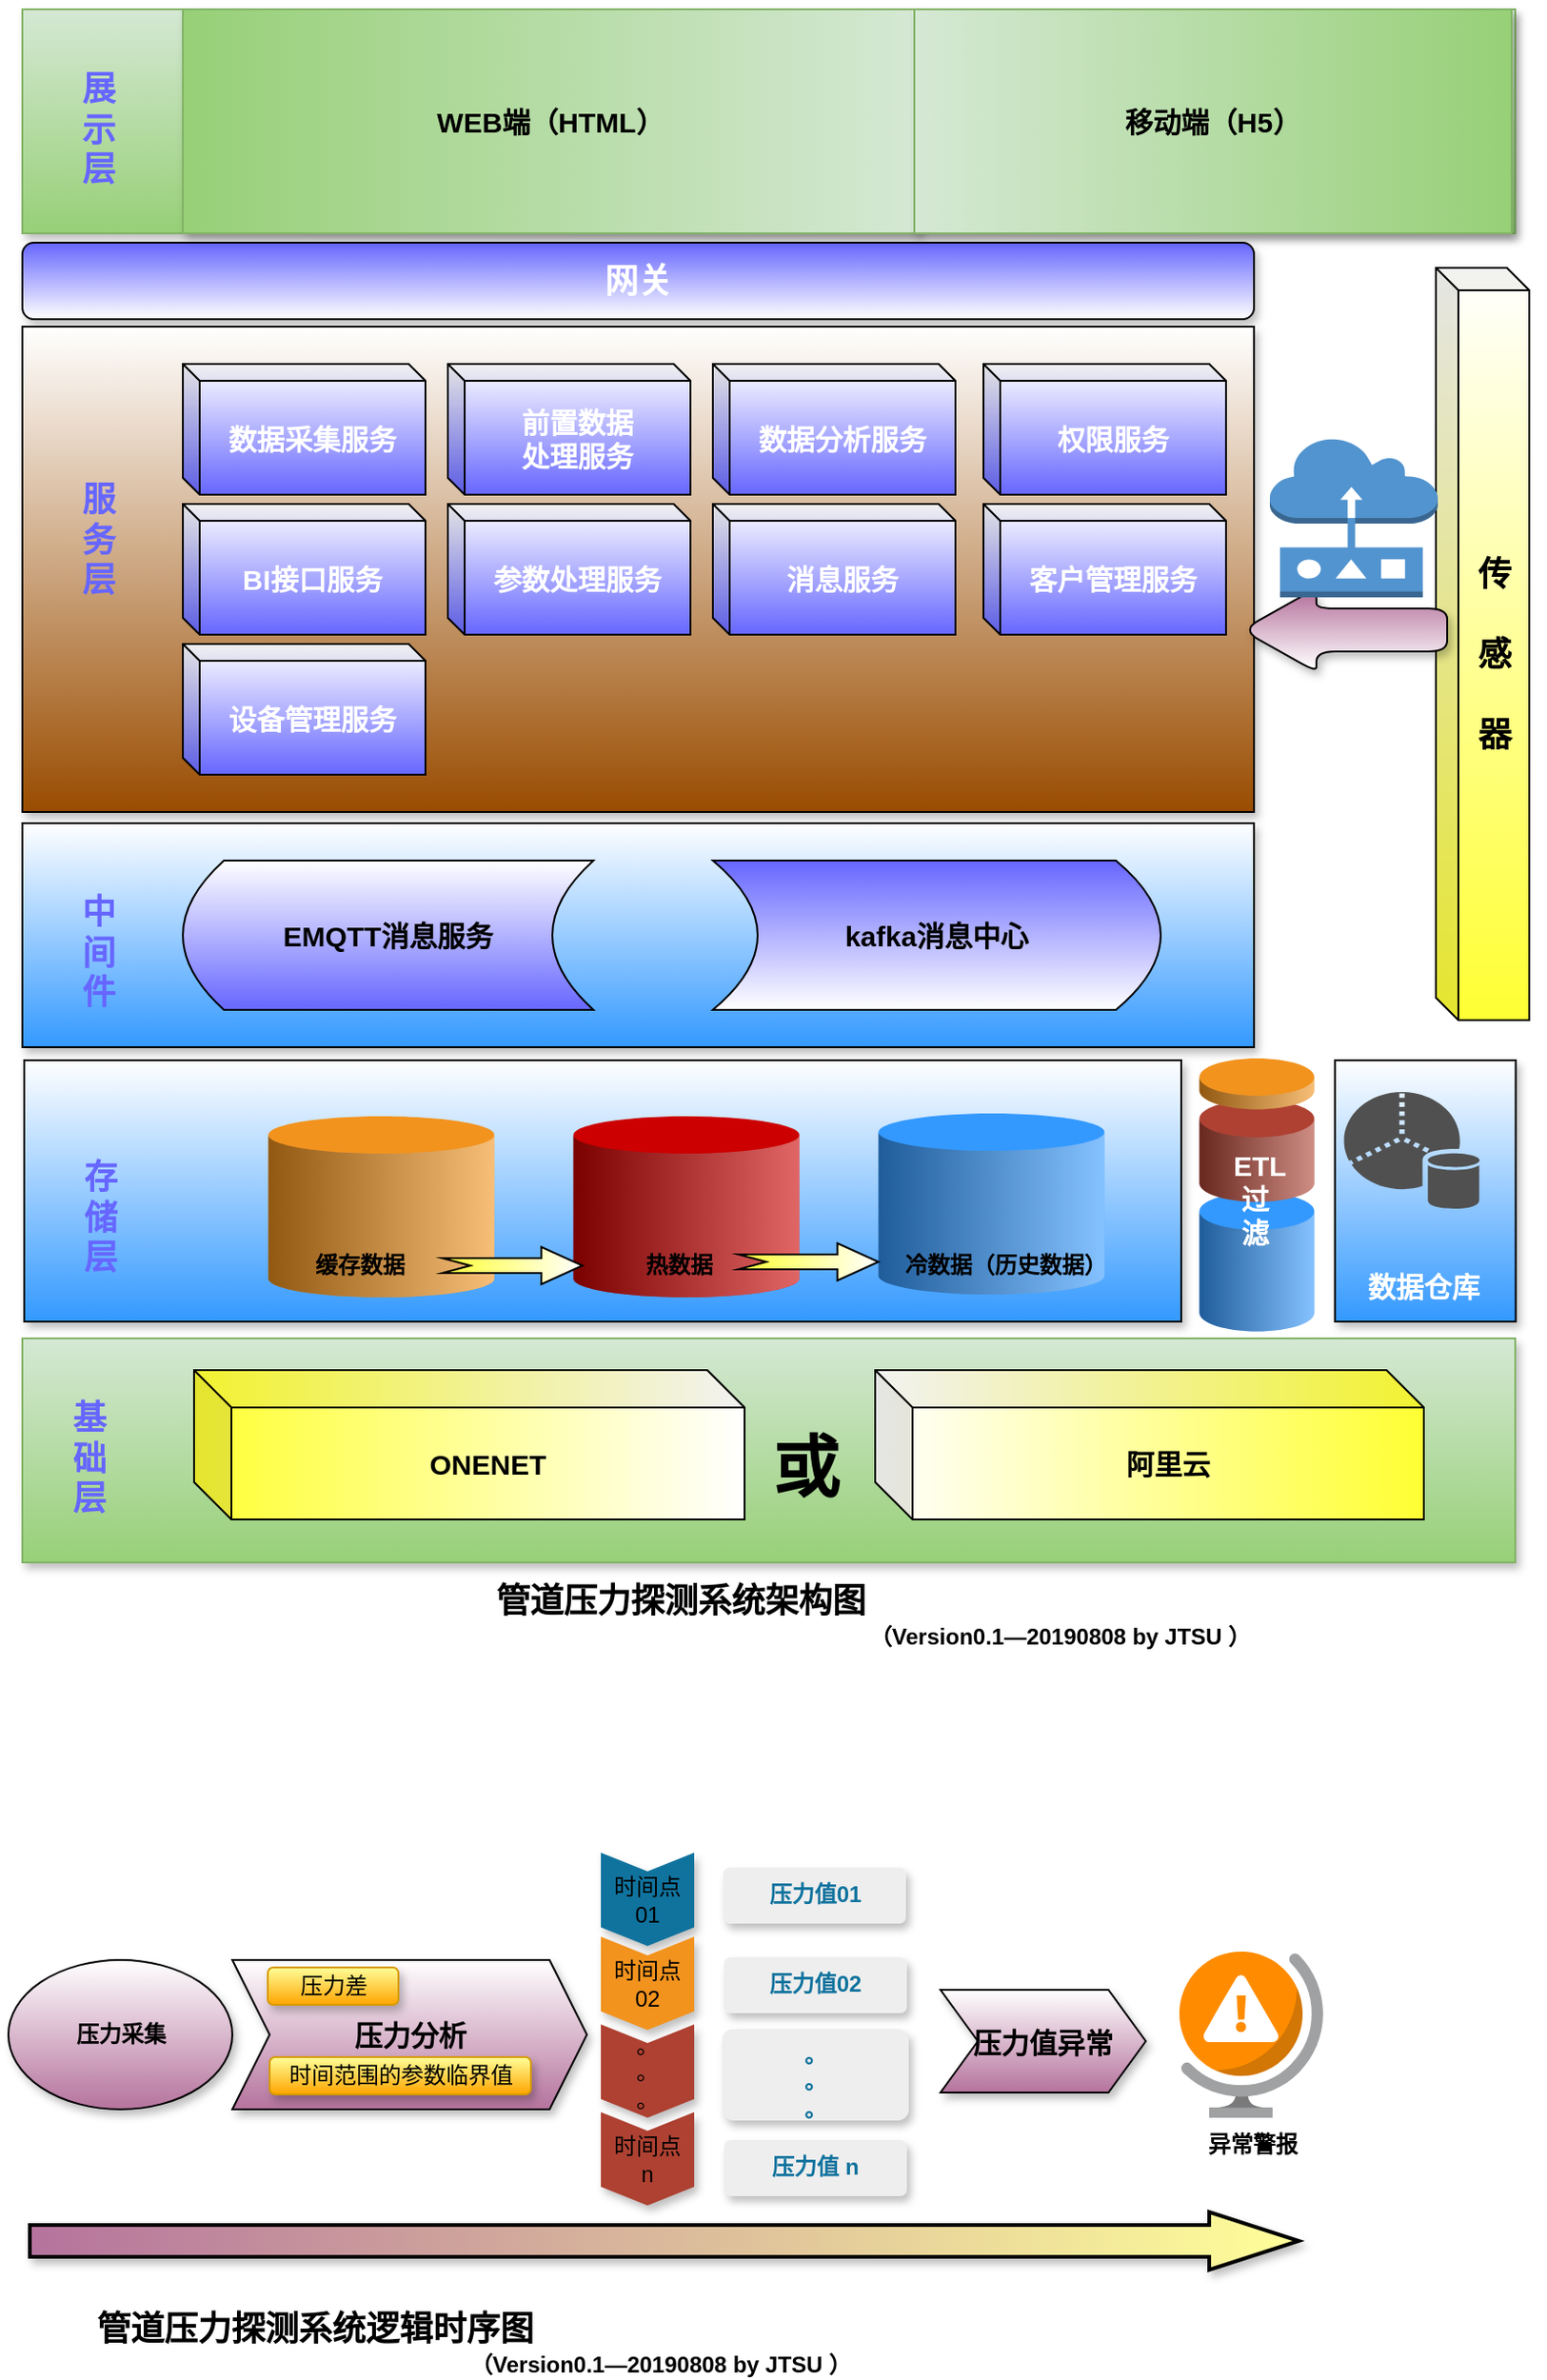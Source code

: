 <mxfile version="15.8.6" type="github">
  <diagram id="Hu7XzEX7q5WXiQQAuz-0" name="Page-1">
    <mxGraphModel dx="1422" dy="754" grid="1" gridSize="10" guides="1" tooltips="1" connect="1" arrows="1" fold="1" page="1" pageScale="1" pageWidth="827" pageHeight="1169" math="0" shadow="0">
      <root>
        <mxCell id="0" />
        <mxCell id="1" parent="0" />
        <mxCell id="uSNuhHNYJuH7G0lH1MeV-10" value="" style="rounded=0;whiteSpace=wrap;html=1;shadow=1;glass=0;comic=0;gradientColor=#97d077;fillColor=#d5e8d4;strokeColor=#82b366;" parent="1" vertex="1">
          <mxGeometry x="70" y="50" width="800" height="120" as="geometry" />
        </mxCell>
        <mxCell id="uSNuhHNYJuH7G0lH1MeV-16" value="&lt;b&gt;&lt;font color=&quot;#ffffff&quot; style=&quot;font-size: 18px&quot;&gt;网关&lt;/font&gt;&lt;/b&gt;" style="rounded=1;whiteSpace=wrap;html=1;shadow=1;glass=0;comic=0;gradientColor=#6666FF;gradientDirection=north;" parent="1" vertex="1">
          <mxGeometry x="70" y="175" width="660" height="41" as="geometry" />
        </mxCell>
        <mxCell id="uSNuhHNYJuH7G0lH1MeV-19" value="&lt;font style=&quot;font-size: 18px&quot; color=&quot;#6666ff&quot;&gt;&lt;b&gt;展&lt;br&gt;示&lt;br&gt;层&lt;/b&gt;&lt;/font&gt;" style="text;html=1;resizable=0;points=[];autosize=1;align=left;verticalAlign=top;spacingTop=-4;" parent="1" vertex="1">
          <mxGeometry x="100" y="80" width="30" height="50" as="geometry" />
        </mxCell>
        <mxCell id="uSNuhHNYJuH7G0lH1MeV-20" value="&lt;b&gt;&lt;font style=&quot;font-size: 15px&quot;&gt;WEB端（HTML）&lt;/font&gt;&lt;/b&gt;" style="rounded=0;whiteSpace=wrap;html=1;shadow=1;glass=0;comic=0;gradientColor=#97d077;fillColor=#d5e8d4;strokeColor=#82b366;gradientDirection=west;" parent="1" vertex="1">
          <mxGeometry x="156" y="50" width="394" height="120" as="geometry" />
        </mxCell>
        <mxCell id="uSNuhHNYJuH7G0lH1MeV-21" value="&lt;b&gt;&lt;font style=&quot;font-size: 15px&quot;&gt;移动端（H5）&lt;/font&gt;&lt;/b&gt;" style="rounded=0;whiteSpace=wrap;html=1;shadow=1;glass=0;comic=0;gradientColor=#97d077;fillColor=#d5e8d4;strokeColor=#82b366;gradientDirection=east;" parent="1" vertex="1">
          <mxGeometry x="548" y="50" width="320" height="120" as="geometry" />
        </mxCell>
        <mxCell id="uSNuhHNYJuH7G0lH1MeV-22" value="" style="rounded=0;whiteSpace=wrap;html=1;shadow=1;glass=0;comic=0;gradientColor=#994C00;gradientDirection=south;" parent="1" vertex="1">
          <mxGeometry x="70" y="220" width="660" height="260" as="geometry" />
        </mxCell>
        <mxCell id="uSNuhHNYJuH7G0lH1MeV-23" value="&lt;font color=&quot;#ffffff&quot;&gt;&lt;b&gt;数据采集服务&lt;/b&gt;&lt;/font&gt;" style="shape=cube;whiteSpace=wrap;html=1;boundedLbl=1;backgroundOutline=1;darkOpacity=0.05;darkOpacity2=0.1;rounded=0;shadow=0;glass=0;comic=0;gradientColor=#6666FF;size=9;fontSize=15;" parent="1" vertex="1">
          <mxGeometry x="156" y="240" width="130" height="70" as="geometry" />
        </mxCell>
        <mxCell id="uSNuhHNYJuH7G0lH1MeV-24" value="&lt;font color=&quot;#ffffff&quot; style=&quot;font-size: 15px&quot;&gt;&lt;b&gt;前置数据&lt;br&gt;处理服务&lt;/b&gt;&lt;/font&gt;" style="shape=cube;whiteSpace=wrap;html=1;boundedLbl=1;backgroundOutline=1;darkOpacity=0.05;darkOpacity2=0.1;rounded=0;shadow=0;glass=0;comic=0;gradientColor=#6666FF;size=9;" parent="1" vertex="1">
          <mxGeometry x="298" y="240" width="130" height="70" as="geometry" />
        </mxCell>
        <mxCell id="uSNuhHNYJuH7G0lH1MeV-25" value="&lt;font color=&quot;#ffffff&quot; style=&quot;font-size: 15px&quot;&gt;&lt;b&gt;数据分析服务&lt;/b&gt;&lt;/font&gt;" style="shape=cube;whiteSpace=wrap;html=1;boundedLbl=1;backgroundOutline=1;darkOpacity=0.05;darkOpacity2=0.1;rounded=0;shadow=0;glass=0;comic=0;gradientColor=#6666FF;size=9;" parent="1" vertex="1">
          <mxGeometry x="440" y="240" width="130" height="70" as="geometry" />
        </mxCell>
        <mxCell id="uSNuhHNYJuH7G0lH1MeV-26" value="&lt;font color=&quot;#ffffff&quot; style=&quot;font-size: 15px&quot;&gt;&lt;b&gt;权限服务&lt;/b&gt;&lt;/font&gt;" style="shape=cube;whiteSpace=wrap;html=1;boundedLbl=1;backgroundOutline=1;darkOpacity=0.05;darkOpacity2=0.1;rounded=0;shadow=0;glass=0;comic=0;gradientColor=#6666FF;size=9;" parent="1" vertex="1">
          <mxGeometry x="585" y="240" width="130" height="70" as="geometry" />
        </mxCell>
        <mxCell id="uSNuhHNYJuH7G0lH1MeV-27" value="&lt;b&gt;&lt;font color=&quot;#ffffff&quot; style=&quot;font-size: 15px&quot;&gt;BI接口服务&lt;/font&gt;&lt;/b&gt;" style="shape=cube;whiteSpace=wrap;html=1;boundedLbl=1;backgroundOutline=1;darkOpacity=0.05;darkOpacity2=0.1;rounded=0;shadow=0;glass=0;comic=0;gradientColor=#6666FF;size=9;" parent="1" vertex="1">
          <mxGeometry x="156" y="315" width="130" height="70" as="geometry" />
        </mxCell>
        <mxCell id="uSNuhHNYJuH7G0lH1MeV-28" value="&lt;b&gt;&lt;font color=&quot;#ffffff&quot; style=&quot;font-size: 15px&quot;&gt;参数处理服务&lt;/font&gt;&lt;/b&gt;" style="shape=cube;whiteSpace=wrap;html=1;boundedLbl=1;backgroundOutline=1;darkOpacity=0.05;darkOpacity2=0.1;rounded=0;shadow=0;glass=0;comic=0;gradientColor=#6666FF;size=9;" parent="1" vertex="1">
          <mxGeometry x="298" y="315" width="130" height="70" as="geometry" />
        </mxCell>
        <mxCell id="uSNuhHNYJuH7G0lH1MeV-29" value="&lt;b&gt;&lt;font style=&quot;font-size: 15px&quot; color=&quot;#ffffff&quot;&gt;消息服务&lt;/font&gt;&lt;/b&gt;" style="shape=cube;whiteSpace=wrap;html=1;boundedLbl=1;backgroundOutline=1;darkOpacity=0.05;darkOpacity2=0.1;rounded=0;shadow=0;glass=0;comic=0;gradientColor=#6666FF;size=9;" parent="1" vertex="1">
          <mxGeometry x="440" y="315" width="130" height="70" as="geometry" />
        </mxCell>
        <mxCell id="uSNuhHNYJuH7G0lH1MeV-30" value="&lt;b&gt;&lt;font style=&quot;font-size: 15px&quot; color=&quot;#ffffff&quot;&gt;设备管理服务&lt;/font&gt;&lt;/b&gt;" style="shape=cube;whiteSpace=wrap;html=1;boundedLbl=1;backgroundOutline=1;darkOpacity=0.05;darkOpacity2=0.1;rounded=0;shadow=0;glass=0;comic=0;gradientColor=#6666FF;size=9;" parent="1" vertex="1">
          <mxGeometry x="156" y="390" width="130" height="70" as="geometry" />
        </mxCell>
        <mxCell id="uSNuhHNYJuH7G0lH1MeV-31" value="&lt;b&gt;&lt;font style=&quot;font-size: 15px&quot; color=&quot;#ffffff&quot;&gt;客户管理服务&lt;/font&gt;&lt;/b&gt;" style="shape=cube;whiteSpace=wrap;html=1;boundedLbl=1;backgroundOutline=1;darkOpacity=0.05;darkOpacity2=0.1;rounded=0;shadow=0;glass=0;comic=0;gradientColor=#6666FF;size=9;" parent="1" vertex="1">
          <mxGeometry x="585" y="315" width="130" height="70" as="geometry" />
        </mxCell>
        <mxCell id="uSNuhHNYJuH7G0lH1MeV-33" value="&lt;font color=&quot;#6666ff&quot;&gt;&lt;span style=&quot;font-size: 18px&quot;&gt;&lt;b&gt;服&lt;br&gt;务&lt;br&gt;层&lt;/b&gt;&lt;/span&gt;&lt;/font&gt;" style="text;html=1;resizable=0;points=[];autosize=1;align=left;verticalAlign=top;spacingTop=-4;" parent="1" vertex="1">
          <mxGeometry x="100" y="300" width="30" height="50" as="geometry" />
        </mxCell>
        <mxCell id="uSNuhHNYJuH7G0lH1MeV-72" value="" style="group" parent="1" vertex="1" connectable="0">
          <mxGeometry x="70" y="486" width="660" height="120" as="geometry" />
        </mxCell>
        <mxCell id="uSNuhHNYJuH7G0lH1MeV-14" value="" style="rounded=0;whiteSpace=wrap;html=1;shadow=1;glass=0;comic=0;gradientColor=#3399FF;gradientDirection=south;" parent="uSNuhHNYJuH7G0lH1MeV-72" vertex="1">
          <mxGeometry width="660" height="120" as="geometry" />
        </mxCell>
        <mxCell id="uSNuhHNYJuH7G0lH1MeV-34" value="&lt;font style=&quot;font-size: 15px&quot;&gt;&lt;b&gt;EMQTT消息服务&lt;/b&gt;&lt;/font&gt;" style="shape=dataStorage;whiteSpace=wrap;html=1;rounded=1;shadow=0;glass=0;comic=0;gradientColor=#6666FF;" parent="uSNuhHNYJuH7G0lH1MeV-72" vertex="1">
          <mxGeometry x="86" y="20" width="220" height="80" as="geometry" />
        </mxCell>
        <mxCell id="uSNuhHNYJuH7G0lH1MeV-35" value="&lt;b&gt;&lt;font style=&quot;font-size: 15px&quot;&gt;kafka消息中心&lt;/font&gt;&lt;/b&gt;" style="shape=dataStorage;whiteSpace=wrap;html=1;rounded=1;shadow=0;glass=0;comic=0;gradientColor=#6666FF;direction=west;" parent="uSNuhHNYJuH7G0lH1MeV-72" vertex="1">
          <mxGeometry x="370" y="20" width="240" height="80" as="geometry" />
        </mxCell>
        <mxCell id="uSNuhHNYJuH7G0lH1MeV-37" value="&lt;font color=&quot;#6666ff&quot;&gt;&lt;span style=&quot;font-size: 18px&quot;&gt;&lt;b&gt;中&lt;br&gt;间&lt;br&gt;件&lt;/b&gt;&lt;/span&gt;&lt;/font&gt;" style="text;html=1;resizable=0;points=[];autosize=1;align=left;verticalAlign=top;spacingTop=-4;" parent="uSNuhHNYJuH7G0lH1MeV-72" vertex="1">
          <mxGeometry x="30" y="35" width="30" height="50" as="geometry" />
        </mxCell>
        <mxCell id="uSNuhHNYJuH7G0lH1MeV-73" value="" style="group" parent="1" vertex="1" connectable="0">
          <mxGeometry x="71" y="612" width="815" height="150" as="geometry" />
        </mxCell>
        <mxCell id="uSNuhHNYJuH7G0lH1MeV-69" value="" style="html=1;shadow=0;dashed=0;align=center;verticalAlign=middle;shape=mxgraph.arrows2.arrow;dy=0;dx=10;notch=10;rounded=1;glass=0;comic=0;fillColor=#3399FF;gradientColor=#6666FF;" parent="uSNuhHNYJuH7G0lH1MeV-73" vertex="1">
          <mxGeometry x="130.788" y="94" width="121.1" height="30" as="geometry" />
        </mxCell>
        <mxCell id="uSNuhHNYJuH7G0lH1MeV-38" value="" style="rounded=0;whiteSpace=wrap;html=1;shadow=1;glass=0;comic=0;gradientColor=#3399FF;gradientDirection=south;" parent="uSNuhHNYJuH7G0lH1MeV-73" vertex="1">
          <mxGeometry y="1" width="620" height="140" as="geometry" />
        </mxCell>
        <mxCell id="uSNuhHNYJuH7G0lH1MeV-45" value="" style="verticalLabelPosition=middle;verticalAlign=middle;html=1;shape=mxgraph.infographic.cylinder;fillColor=#F2931E;strokeColor=none;shadow=0;align=left;labelPosition=right;spacingLeft=10;fontStyle=1;fontColor=#F2931E;rounded=1;glass=0;comic=0;" parent="uSNuhHNYJuH7G0lH1MeV-73" vertex="1">
          <mxGeometry x="130.788" y="31" width="121.1" height="97" as="geometry" />
        </mxCell>
        <mxCell id="uSNuhHNYJuH7G0lH1MeV-49" value="" style="verticalLabelPosition=middle;verticalAlign=middle;html=1;shape=mxgraph.infographic.cylinder;fillColor=#3399FF;strokeColor=none;shadow=0;align=left;labelPosition=right;spacingLeft=10;fontStyle=1;fontColor=#F2931E;rounded=1;glass=0;comic=0;" parent="uSNuhHNYJuH7G0lH1MeV-73" vertex="1">
          <mxGeometry x="457.756" y="29.5" width="121.1" height="97" as="geometry" />
        </mxCell>
        <mxCell id="uSNuhHNYJuH7G0lH1MeV-50" value="" style="verticalLabelPosition=middle;verticalAlign=middle;html=1;shape=mxgraph.infographic.cylinder;fillColor=#CC0000;strokeColor=none;shadow=0;align=left;labelPosition=right;spacingLeft=10;fontStyle=1;fontColor=#F2931E;rounded=1;glass=0;comic=0;" parent="uSNuhHNYJuH7G0lH1MeV-73" vertex="1">
          <mxGeometry x="294.272" y="31" width="121.1" height="97" as="geometry" />
        </mxCell>
        <mxCell id="uSNuhHNYJuH7G0lH1MeV-51" value="&lt;b&gt;缓存数据&lt;/b&gt;" style="text;html=1;resizable=0;points=[];autosize=1;align=left;verticalAlign=top;spacingTop=-4;" parent="uSNuhHNYJuH7G0lH1MeV-73" vertex="1">
          <mxGeometry x="154.374" y="101" width="60" height="20" as="geometry" />
        </mxCell>
        <mxCell id="uSNuhHNYJuH7G0lH1MeV-52" value="&lt;b&gt;热数据&lt;/b&gt;" style="text;html=1;resizable=0;points=[];autosize=1;align=left;verticalAlign=top;spacingTop=-4;" parent="uSNuhHNYJuH7G0lH1MeV-73" vertex="1">
          <mxGeometry x="330.602" y="101" width="50" height="20" as="geometry" />
        </mxCell>
        <mxCell id="uSNuhHNYJuH7G0lH1MeV-53" value="&lt;b&gt;冷数据（历史数据）&lt;/b&gt;" style="text;html=1;resizable=0;points=[];autosize=1;align=left;verticalAlign=top;spacingTop=-4;" parent="uSNuhHNYJuH7G0lH1MeV-73" vertex="1">
          <mxGeometry x="469.545" y="101" width="120" height="20" as="geometry" />
        </mxCell>
        <mxCell id="uSNuhHNYJuH7G0lH1MeV-59" value="" style="group" parent="uSNuhHNYJuH7G0lH1MeV-73" vertex="1" connectable="0">
          <mxGeometry x="629.718" width="69.027" height="150" as="geometry" />
        </mxCell>
        <mxCell id="uSNuhHNYJuH7G0lH1MeV-55" value="" style="verticalLabelPosition=middle;verticalAlign=middle;html=1;shape=mxgraph.infographic.cylinder;fillColor=#3399FF;strokeColor=none;shadow=0;align=left;labelPosition=right;spacingLeft=10;fontStyle=1;fontColor=#23445D;rounded=1;glass=0;comic=0;" parent="uSNuhHNYJuH7G0lH1MeV-59" vertex="1">
          <mxGeometry y="71.886" width="61.593" height="74.364" as="geometry" />
        </mxCell>
        <mxCell id="uSNuhHNYJuH7G0lH1MeV-56" value="" style="verticalLabelPosition=middle;verticalAlign=middle;html=1;shape=mxgraph.infographic.cylinder;fillColor=#AE4132;strokeColor=none;shadow=0;align=left;labelPosition=right;spacingLeft=10;fontStyle=1;fontColor=#AE4132;rounded=1;glass=0;comic=0;" parent="uSNuhHNYJuH7G0lH1MeV-59" vertex="1">
          <mxGeometry y="22.309" width="61.593" height="54.534" as="geometry" />
        </mxCell>
        <mxCell id="uSNuhHNYJuH7G0lH1MeV-57" value="" style="verticalLabelPosition=middle;verticalAlign=middle;html=1;shape=mxgraph.infographic.cylinder;fillColor=#F2931E;strokeColor=none;shadow=0;align=left;labelPosition=right;spacingLeft=10;fontStyle=1;fontColor=#F2931E;rounded=1;glass=0;comic=0;" parent="uSNuhHNYJuH7G0lH1MeV-59" vertex="1">
          <mxGeometry width="61.593" height="27.267" as="geometry" />
        </mxCell>
        <mxCell id="uSNuhHNYJuH7G0lH1MeV-62" value="&lt;b&gt;&lt;font style=&quot;font-size: 15px&quot; color=&quot;#ffffff&quot;&gt;ETL&lt;br&gt;&amp;nbsp;过&lt;br&gt;&amp;nbsp;滤&lt;/font&gt;&lt;/b&gt;" style="text;html=1;resizable=0;points=[];autosize=1;align=left;verticalAlign=top;spacingTop=-4;" parent="uSNuhHNYJuH7G0lH1MeV-59" vertex="1">
          <mxGeometry x="15.929" y="45.75" width="40" height="50" as="geometry" />
        </mxCell>
        <mxCell id="uSNuhHNYJuH7G0lH1MeV-66" value="&lt;font color=&quot;#6666ff&quot;&gt;&lt;span style=&quot;font-size: 18px&quot;&gt;&lt;b&gt;存&lt;br&gt;储&lt;br&gt;层&lt;/b&gt;&lt;/span&gt;&lt;/font&gt;" style="text;html=1;resizable=0;points=[];autosize=1;align=left;verticalAlign=top;spacingTop=-4;" parent="uSNuhHNYJuH7G0lH1MeV-73" vertex="1">
          <mxGeometry x="30.275" y="51" width="30" height="50" as="geometry" />
        </mxCell>
        <mxCell id="uSNuhHNYJuH7G0lH1MeV-68" value="" style="group;gradientDirection=north;" parent="uSNuhHNYJuH7G0lH1MeV-73" vertex="1" connectable="0">
          <mxGeometry x="702.377" y="1" width="112.623" height="140" as="geometry" />
        </mxCell>
        <mxCell id="uSNuhHNYJuH7G0lH1MeV-65" value="" style="rounded=0;whiteSpace=wrap;html=1;shadow=1;glass=0;comic=0;gradientColor=#3399FF;" parent="uSNuhHNYJuH7G0lH1MeV-68" vertex="1">
          <mxGeometry width="96.88" height="140" as="geometry" />
        </mxCell>
        <mxCell id="uSNuhHNYJuH7G0lH1MeV-64" value="" style="shadow=0;dashed=0;html=1;strokeColor=none;fillColor=#505050;labelPosition=center;verticalLabelPosition=bottom;verticalAlign=top;outlineConnect=0;align=center;shape=mxgraph.office.databases.database_partition_3;rounded=1;glass=0;comic=0;" parent="uSNuhHNYJuH7G0lH1MeV-68" vertex="1">
          <mxGeometry x="4.844" y="17" width="72.66" height="63" as="geometry" />
        </mxCell>
        <mxCell id="uSNuhHNYJuH7G0lH1MeV-67" value="&lt;b&gt;&lt;font style=&quot;font-size: 15px&quot; color=&quot;#ffffff&quot;&gt;数据仓库&lt;/font&gt;&lt;/b&gt;" style="text;html=1;resizable=0;points=[];autosize=1;align=left;verticalAlign=top;spacingTop=-4;" parent="uSNuhHNYJuH7G0lH1MeV-68" vertex="1">
          <mxGeometry x="15.743" y="109.5" width="80" height="20" as="geometry" />
        </mxCell>
        <mxCell id="uSNuhHNYJuH7G0lH1MeV-70" value="" style="html=1;shadow=0;dashed=0;align=center;verticalAlign=middle;shape=mxgraph.arrows2.arrow;dy=0.6;dx=22;notch=15;rounded=1;glass=0;comic=0;fillColor=#FFFFFF;gradientColor=#FFFF33;gradientDirection=west;" parent="uSNuhHNYJuH7G0lH1MeV-73" vertex="1">
          <mxGeometry x="224.034" y="101" width="75.082" height="20" as="geometry" />
        </mxCell>
        <mxCell id="uSNuhHNYJuH7G0lH1MeV-71" value="" style="html=1;shadow=0;dashed=0;align=center;verticalAlign=middle;shape=mxgraph.arrows2.arrow;dy=0.6;dx=22;notch=15;rounded=1;glass=0;comic=0;fillColor=#FFFFFF;gradientColor=#FFFF33;gradientDirection=west;" parent="uSNuhHNYJuH7G0lH1MeV-73" vertex="1">
          <mxGeometry x="382.675" y="99" width="75.082" height="20" as="geometry" />
        </mxCell>
        <mxCell id="uSNuhHNYJuH7G0lH1MeV-74" value="" style="rounded=0;whiteSpace=wrap;html=1;shadow=1;glass=0;comic=0;gradientColor=#97d077;fillColor=#d5e8d4;strokeColor=#82b366;" parent="1" vertex="1">
          <mxGeometry x="70" y="762" width="800" height="120" as="geometry" />
        </mxCell>
        <mxCell id="uSNuhHNYJuH7G0lH1MeV-75" value="&lt;b&gt;&lt;font style=&quot;font-size: 15px&quot;&gt;ONENET&lt;/font&gt;&lt;/b&gt;" style="shape=cube;whiteSpace=wrap;html=1;boundedLbl=1;backgroundOutline=1;darkOpacity=0.05;darkOpacity2=0.1;rounded=1;shadow=0;glass=0;comic=0;fillColor=#FFFFFF;gradientColor=#FFFF33;gradientDirection=west;" parent="1" vertex="1">
          <mxGeometry x="162" y="779" width="295" height="80" as="geometry" />
        </mxCell>
        <mxCell id="uSNuhHNYJuH7G0lH1MeV-76" value="&lt;b&gt;&lt;font style=&quot;font-size: 15px&quot;&gt;阿里云&lt;/font&gt;&lt;/b&gt;" style="shape=cube;whiteSpace=wrap;html=1;boundedLbl=1;backgroundOutline=1;darkOpacity=0.05;darkOpacity2=0.1;rounded=1;shadow=0;glass=0;comic=0;fillColor=#FFFFFF;gradientColor=#FFFF33;gradientDirection=east;" parent="1" vertex="1">
          <mxGeometry x="527" y="779" width="294" height="80" as="geometry" />
        </mxCell>
        <mxCell id="uSNuhHNYJuH7G0lH1MeV-77" value="&lt;font color=&quot;#6666ff&quot;&gt;&lt;span style=&quot;font-size: 18px&quot;&gt;&lt;b&gt;基&lt;br&gt;础&lt;br&gt;层&lt;/b&gt;&lt;/span&gt;&lt;/font&gt;" style="text;html=1;resizable=0;points=[];autosize=1;align=left;verticalAlign=top;spacingTop=-4;" parent="1" vertex="1">
          <mxGeometry x="95" y="792" width="30" height="50" as="geometry" />
        </mxCell>
        <mxCell id="uSNuhHNYJuH7G0lH1MeV-78" value="&lt;b style=&quot;text-align: center ; white-space: normal&quot;&gt;&lt;font style=&quot;font-size: 36px&quot;&gt;或&lt;/font&gt;&lt;/b&gt;" style="text;html=1;resizable=0;points=[];autosize=1;align=left;verticalAlign=top;spacingTop=-4;" parent="1" vertex="1">
          <mxGeometry x="470" y="807" width="50" height="20" as="geometry" />
        </mxCell>
        <mxCell id="uSNuhHNYJuH7G0lH1MeV-79" value="&lt;b&gt;&lt;font style=&quot;font-size: 18px&quot;&gt;传&lt;br&gt;&lt;br&gt;感&lt;br&gt;&lt;br&gt;器&lt;/font&gt;&lt;/b&gt;" style="shape=cube;whiteSpace=wrap;html=1;boundedLbl=1;backgroundOutline=1;darkOpacity=0.05;darkOpacity2=0.1;rounded=1;shadow=0;glass=0;comic=0;fillColor=#FFFFFF;gradientColor=#FFFF33;size=12;" parent="1" vertex="1">
          <mxGeometry x="827.5" y="188.5" width="50" height="403" as="geometry" />
        </mxCell>
        <mxCell id="uSNuhHNYJuH7G0lH1MeV-82" value="" style="group" parent="1" vertex="1" connectable="0">
          <mxGeometry x="732.5" y="325" width="101" height="80" as="geometry" />
        </mxCell>
        <mxCell id="uSNuhHNYJuH7G0lH1MeV-83" value="" style="shape=singleArrow;direction=west;whiteSpace=wrap;html=1;rounded=1;shadow=1;glass=0;comic=0;fillColor=#FFFFFF;gradientColor=#B5739D;arrowWidth=0.511;arrowSize=0.363;" parent="uSNuhHNYJuH7G0lH1MeV-82" vertex="1">
          <mxGeometry x="-9" y="35" width="110" height="45" as="geometry" />
        </mxCell>
        <mxCell id="uSNuhHNYJuH7G0lH1MeV-80" value="" style="outlineConnect=0;dashed=0;verticalLabelPosition=bottom;verticalAlign=top;align=center;html=1;shape=mxgraph.aws3.sensor;fillColor=#5294CF;gradientColor=none;rounded=1;shadow=0;glass=0;comic=0;" parent="1" vertex="1">
          <mxGeometry x="738.5" y="280" width="90" height="85" as="geometry" />
        </mxCell>
        <mxCell id="uSNuhHNYJuH7G0lH1MeV-88" value="&lt;b&gt;&lt;font style=&quot;font-size: 18px&quot;&gt;管道压力探测系统架构图&lt;/font&gt;&lt;font style=&quot;font-size: 15px&quot;&gt;&amp;nbsp;&lt;br&gt;&lt;/font&gt;&amp;nbsp; &amp;nbsp; &amp;nbsp; &amp;nbsp; &amp;nbsp; &amp;nbsp; &amp;nbsp; &amp;nbsp; &amp;nbsp; &amp;nbsp; &amp;nbsp; &amp;nbsp; &amp;nbsp; &amp;nbsp; &amp;nbsp; &amp;nbsp; &amp;nbsp; &amp;nbsp; &amp;nbsp; &amp;nbsp; &amp;nbsp; &amp;nbsp; &amp;nbsp; &amp;nbsp; &amp;nbsp; &amp;nbsp; &amp;nbsp; &amp;nbsp; &amp;nbsp; &amp;nbsp; （Version0.1—&lt;/b&gt;&lt;b&gt;20190808&amp;nbsp;&lt;/b&gt;&lt;b&gt;by JTSU ）&lt;/b&gt;" style="text;html=1;resizable=0;points=[];autosize=1;align=left;verticalAlign=top;spacingTop=-4;" parent="1" vertex="1">
          <mxGeometry x="322" y="890" width="420" height="30" as="geometry" />
        </mxCell>
        <mxCell id="uSNuhHNYJuH7G0lH1MeV-98" value="时间点01" style="shape=step;perimeter=stepPerimeter;whiteSpace=wrap;html=1;fixedSize=1;size=10;direction=south;fillColor=#10739E;strokeColor=none;rounded=0;shadow=1;glass=0;comic=0;" parent="1" vertex="1">
          <mxGeometry x="380" y="1037.5" width="50" height="50" as="geometry" />
        </mxCell>
        <mxCell id="uSNuhHNYJuH7G0lH1MeV-99" value="&lt;span style=&quot;white-space: normal&quot;&gt;时间点02&lt;/span&gt;" style="shape=step;perimeter=stepPerimeter;whiteSpace=wrap;html=1;fixedSize=1;size=10;direction=south;fillColor=#F2931E;strokeColor=none;rounded=0;shadow=1;glass=0;comic=0;" parent="1" vertex="1">
          <mxGeometry x="380" y="1082.5" width="50" height="50" as="geometry" />
        </mxCell>
        <mxCell id="uSNuhHNYJuH7G0lH1MeV-100" value="&lt;span style=&quot;white-space: normal&quot;&gt;时间点&lt;br&gt;n&lt;br&gt;&lt;/span&gt;" style="shape=step;perimeter=stepPerimeter;whiteSpace=wrap;html=1;fixedSize=1;size=10;direction=south;fillColor=#AE4132;strokeColor=none;rounded=0;shadow=1;glass=0;comic=0;" parent="1" vertex="1">
          <mxGeometry x="380" y="1176.5" width="50" height="50" as="geometry" />
        </mxCell>
        <mxCell id="uSNuhHNYJuH7G0lH1MeV-103" value="&lt;font color=&quot;#10739e&quot;&gt;&lt;b&gt;压力值01&lt;/b&gt;&lt;/font&gt;" style="rounded=1;strokeColor=none;fillColor=#EEEEEE;align=center;arcSize=12;verticalAlign=top;whiteSpace=wrap;html=1;fontSize=12;shadow=1;glass=0;comic=0;" parent="1" vertex="1">
          <mxGeometry x="445.5" y="1045.5" width="98" height="30" as="geometry" />
        </mxCell>
        <mxCell id="uSNuhHNYJuH7G0lH1MeV-108" value="" style="group;rounded=0;shadow=0;" parent="1" vertex="1" connectable="0">
          <mxGeometry x="62.5" y="1095" width="310" height="80" as="geometry" />
        </mxCell>
        <mxCell id="uSNuhHNYJuH7G0lH1MeV-91" value="&lt;b&gt;压力采集&lt;/b&gt;" style="ellipse;whiteSpace=wrap;html=1;rounded=1;shadow=1;glass=0;comic=0;fillColor=#FFFFFF;gradientColor=#B5739D;" parent="uSNuhHNYJuH7G0lH1MeV-108" vertex="1">
          <mxGeometry width="120" height="80" as="geometry" />
        </mxCell>
        <mxCell id="uSNuhHNYJuH7G0lH1MeV-94" value="&lt;b&gt;&lt;font style=&quot;font-size: 15px&quot;&gt;压力分析&lt;/font&gt;&lt;/b&gt;" style="shape=step;perimeter=stepPerimeter;whiteSpace=wrap;html=1;fixedSize=1;rounded=0;shadow=1;glass=0;comic=0;fillColor=#FFFFFF;gradientColor=#B5739D;" parent="uSNuhHNYJuH7G0lH1MeV-108" vertex="1">
          <mxGeometry x="120" width="190" height="80" as="geometry" />
        </mxCell>
        <mxCell id="uSNuhHNYJuH7G0lH1MeV-95" value="压力差" style="rounded=1;whiteSpace=wrap;html=1;shadow=1;glass=0;comic=0;fillColor=#FFFF99;gradientColor=#ffa500;strokeColor=#d79b00;gradientDirection=south;" parent="uSNuhHNYJuH7G0lH1MeV-108" vertex="1">
          <mxGeometry x="139" y="4" width="70" height="20" as="geometry" />
        </mxCell>
        <mxCell id="uSNuhHNYJuH7G0lH1MeV-97" value="时间范围的参数临界值" style="rounded=1;whiteSpace=wrap;html=1;shadow=1;glass=0;comic=0;fillColor=#FFFF99;gradientColor=#ffa500;strokeColor=#d79b00;gradientDirection=south;" parent="uSNuhHNYJuH7G0lH1MeV-108" vertex="1">
          <mxGeometry x="140" y="52" width="140" height="20" as="geometry" />
        </mxCell>
        <mxCell id="uSNuhHNYJuH7G0lH1MeV-109" value="&lt;font color=&quot;#10739e&quot;&gt;&lt;b&gt;压力值02&lt;/b&gt;&lt;/font&gt;" style="rounded=1;strokeColor=none;fillColor=#EEEEEE;align=center;arcSize=12;verticalAlign=top;whiteSpace=wrap;html=1;fontSize=12;shadow=1;glass=0;comic=0;" parent="1" vertex="1">
          <mxGeometry x="446" y="1093.5" width="98" height="30" as="geometry" />
        </mxCell>
        <mxCell id="uSNuhHNYJuH7G0lH1MeV-110" value="&lt;font color=&quot;#10739e&quot;&gt;&lt;b&gt;压力值 n&lt;/b&gt;&lt;/font&gt;" style="rounded=1;strokeColor=none;fillColor=#EEEEEE;align=center;arcSize=12;verticalAlign=top;whiteSpace=wrap;html=1;fontSize=12;shadow=1;glass=0;comic=0;" parent="1" vertex="1">
          <mxGeometry x="446" y="1191.5" width="98" height="30" as="geometry" />
        </mxCell>
        <mxCell id="uSNuhHNYJuH7G0lH1MeV-117" value="&lt;b&gt;&lt;font style=&quot;font-size: 18px&quot;&gt;管道压力探测系统逻辑时序图&lt;/font&gt;&lt;font style=&quot;font-size: 15px&quot;&gt;&amp;nbsp;&lt;br&gt;&lt;/font&gt;&amp;nbsp; &amp;nbsp; &amp;nbsp; &amp;nbsp; &amp;nbsp; &amp;nbsp; &amp;nbsp; &amp;nbsp; &amp;nbsp; &amp;nbsp; &amp;nbsp; &amp;nbsp; &amp;nbsp; &amp;nbsp; &amp;nbsp; &amp;nbsp; &amp;nbsp; &amp;nbsp; &amp;nbsp; &amp;nbsp; &amp;nbsp; &amp;nbsp; &amp;nbsp; &amp;nbsp; &amp;nbsp; &amp;nbsp; &amp;nbsp; &amp;nbsp; &amp;nbsp; &amp;nbsp; （Version0.1—&lt;/b&gt;&lt;b&gt;20190808&amp;nbsp;&lt;/b&gt;&lt;b&gt;by JTSU ）&lt;/b&gt;" style="text;html=1;resizable=0;points=[];autosize=1;align=left;verticalAlign=top;spacingTop=-4;" parent="1" vertex="1">
          <mxGeometry x="108" y="1280" width="420" height="30" as="geometry" />
        </mxCell>
        <mxCell id="uSNuhHNYJuH7G0lH1MeV-119" value="" style="verticalLabelPosition=bottom;verticalAlign=top;html=1;strokeWidth=2;shape=mxgraph.arrows2.arrow;dy=0.45;dx=48;notch=0;rounded=1;shadow=1;glass=0;comic=0;fillColor=#FFFF99;gradientColor=#B5739D;gradientDirection=west;" parent="1" vertex="1">
          <mxGeometry x="74" y="1230" width="680" height="31" as="geometry" />
        </mxCell>
        <mxCell id="uSNuhHNYJuH7G0lH1MeV-123" value="&lt;span style=&quot;white-space: normal&quot;&gt;。&lt;br&gt;。&lt;br&gt;。&lt;br&gt;&lt;/span&gt;" style="shape=step;perimeter=stepPerimeter;whiteSpace=wrap;html=1;fixedSize=1;size=10;direction=south;fillColor=#AE4132;strokeColor=none;rounded=0;shadow=1;glass=0;comic=0;" parent="1" vertex="1">
          <mxGeometry x="380" y="1129.5" width="50" height="50" as="geometry" />
        </mxCell>
        <mxCell id="uSNuhHNYJuH7G0lH1MeV-124" value="&lt;font color=&quot;#10739e&quot;&gt;&lt;b&gt;。&lt;br&gt;。&lt;br&gt;。&lt;br&gt;&lt;/b&gt;&lt;/font&gt;" style="rounded=1;strokeColor=none;fillColor=#EEEEEE;align=center;arcSize=12;verticalAlign=top;whiteSpace=wrap;html=1;fontSize=12;shadow=1;glass=0;comic=0;" parent="1" vertex="1">
          <mxGeometry x="445" y="1132" width="100" height="49" as="geometry" />
        </mxCell>
        <mxCell id="uSNuhHNYJuH7G0lH1MeV-125" value="&lt;b&gt;异常警报&lt;/b&gt;" style="aspect=fixed;html=1;perimeter=none;align=center;shadow=0;dashed=0;image;fontSize=12;image=img/lib/mscae/GlobeWarning.svg;rounded=0;glass=0;comic=0;fillColor=#FFFF99;gradientColor=#B5739D;" parent="1" vertex="1">
          <mxGeometry x="690" y="1090.5" width="77" height="89" as="geometry" />
        </mxCell>
        <mxCell id="uSNuhHNYJuH7G0lH1MeV-127" value="&lt;span style=&quot;font-size: 15px&quot;&gt;&lt;b&gt;压力值异常&lt;/b&gt;&lt;/span&gt;" style="shape=step;perimeter=stepPerimeter;whiteSpace=wrap;html=1;fixedSize=1;rounded=0;shadow=1;glass=0;comic=0;fillColor=#FFFFFF;gradientColor=#B5739D;" parent="1" vertex="1">
          <mxGeometry x="562" y="1111" width="110" height="55" as="geometry" />
        </mxCell>
      </root>
    </mxGraphModel>
  </diagram>
</mxfile>
